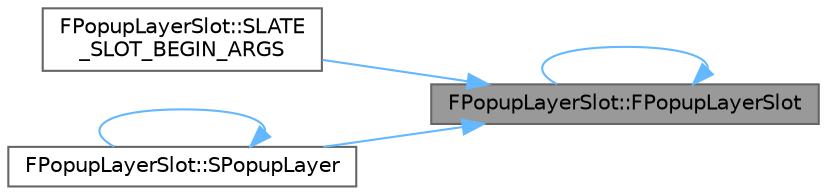 digraph "FPopupLayerSlot::FPopupLayerSlot"
{
 // INTERACTIVE_SVG=YES
 // LATEX_PDF_SIZE
  bgcolor="transparent";
  edge [fontname=Helvetica,fontsize=10,labelfontname=Helvetica,labelfontsize=10];
  node [fontname=Helvetica,fontsize=10,shape=box,height=0.2,width=0.4];
  rankdir="RL";
  Node1 [id="Node000001",label="FPopupLayerSlot::FPopupLayerSlot",height=0.2,width=0.4,color="gray40", fillcolor="grey60", style="filled", fontcolor="black",tooltip=" "];
  Node1 -> Node1 [id="edge1_Node000001_Node000001",dir="back",color="steelblue1",style="solid",tooltip=" "];
  Node1 -> Node2 [id="edge2_Node000001_Node000002",dir="back",color="steelblue1",style="solid",tooltip=" "];
  Node2 [id="Node000002",label="FPopupLayerSlot::SLATE\l_SLOT_BEGIN_ARGS",height=0.2,width=0.4,color="grey40", fillcolor="white", style="filled",URL="$da/d34/structFPopupLayerSlot.html#a31bd4773b59ad728dab808fb10d1842c",tooltip="Pixel position in desktop space."];
  Node1 -> Node3 [id="edge3_Node000001_Node000003",dir="back",color="steelblue1",style="solid",tooltip=" "];
  Node3 [id="Node000003",label="FPopupLayerSlot::SPopupLayer",height=0.2,width=0.4,color="grey40", fillcolor="white", style="filled",URL="$da/d34/structFPopupLayerSlot.html#adc869fa7afa80aa86fe4245f2e86cb08",tooltip="SPopupLayer arranges FPopupLayerSlots, so it needs to know all about."];
  Node3 -> Node3 [id="edge4_Node000003_Node000003",dir="back",color="steelblue1",style="solid",tooltip=" "];
}
